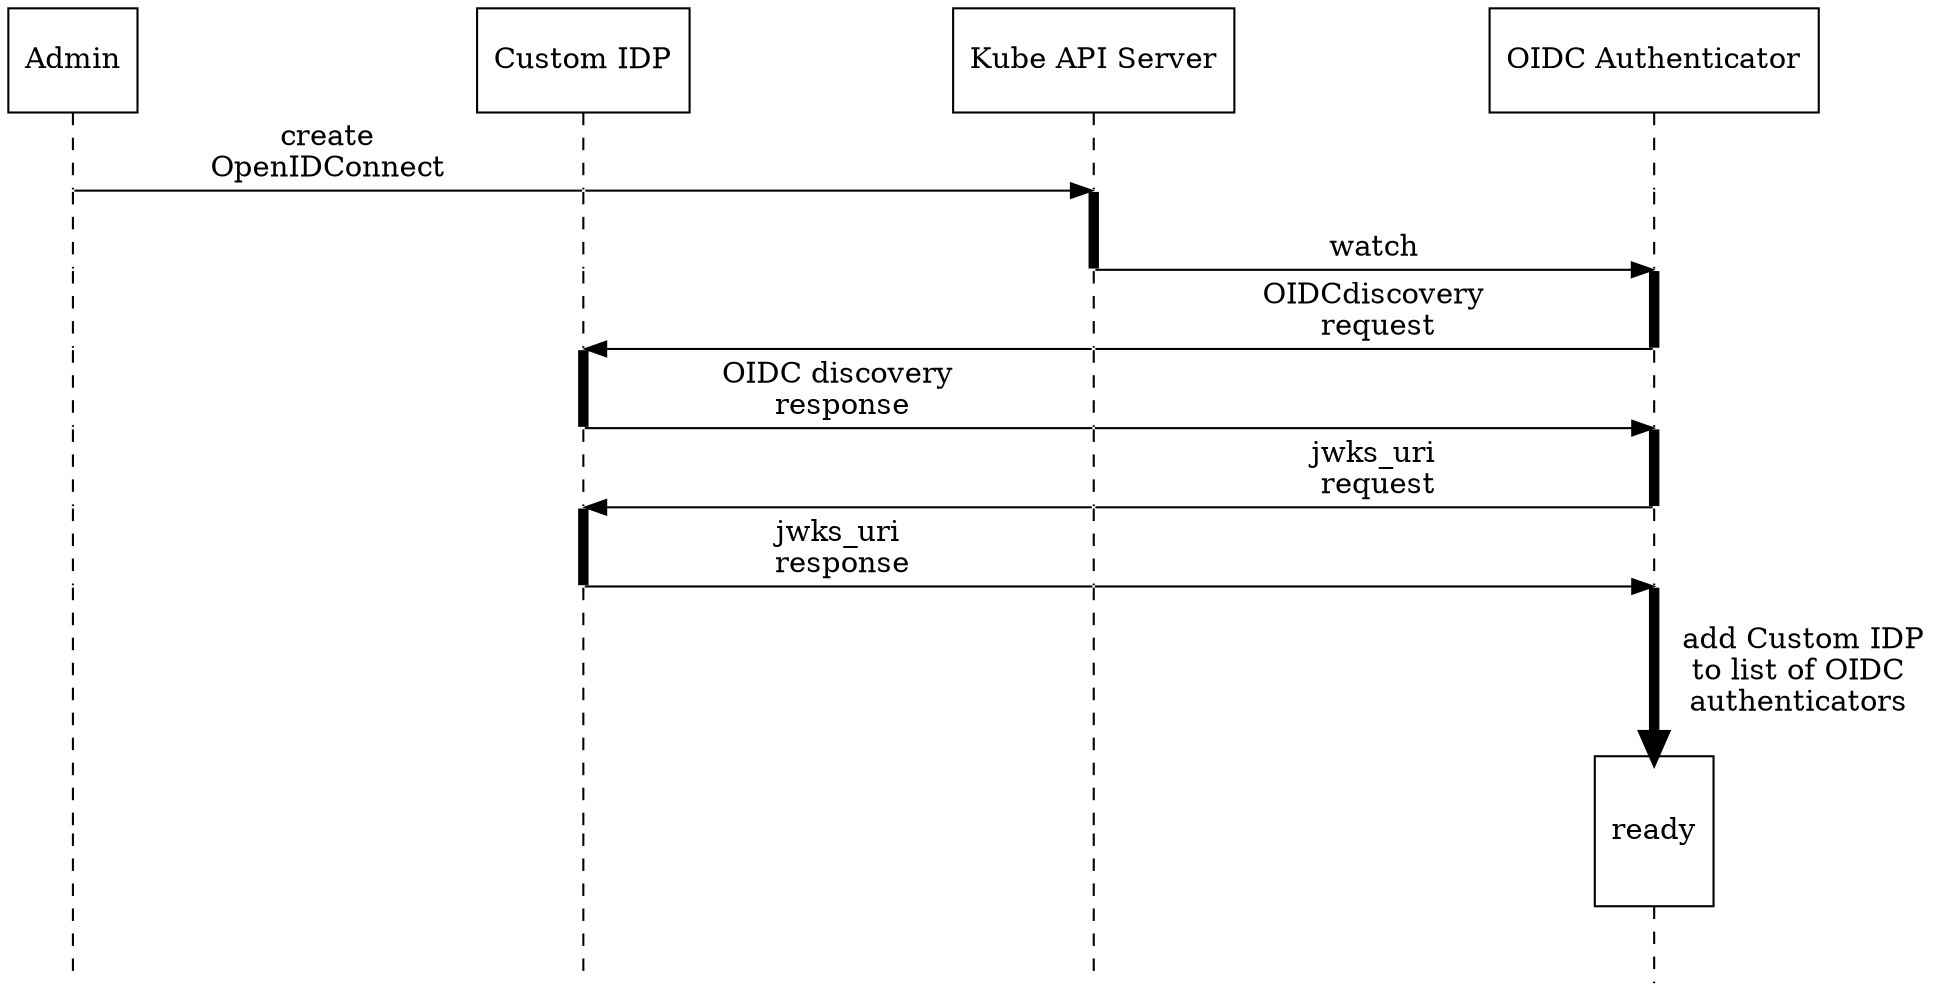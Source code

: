 digraph oidc_registration {
    graph [overlap=true, splines=line, nodesep=1.7, ordering=out];
    edge [arrowhead=none];
    node [shape=none, width=0, height=0, label=""];

    {
        rank=same;
        node[shape=rectangle, height=0.7];
        admin[label="Admin"];
        idpr[label="Custom IDP"];
        k8sr[label="Kube API Server"];
        authr[label="OIDC Authenticator"];
    }

    // Draw vertical lines
    {
        edge [style=dashed,weight=6];
        admin -> ar1;
        ar1 -> ar2;
        ar2 -> ar3;
        ar3 -> ar4;
        ar4 -> ar5;
        ar5 -> ar6;
        ar6 -> ar7;
        ar7 -> ar8;
    }
    {
        edge [style=dashed, weight=6];
        idpr -> br1;
        br1 -> br2;
        br2 -> br3;
        br3 -> br4 [penwidth=5,style=solid];
        br4 -> br5;
        br5 -> br6 [penwidth=5,style=solid];
        br6 -> br7;
        br7 -> br8;
    }
    {
        edge [style=dashed, weight=6];
        k8sr -> cr1;
        cr1 -> cr2 [penwidth=5,style=solid];
        cr2 -> cr3;
        cr3 -> cr4;
        cr4 -> cr5;
        cr5 -> cr6;
        cr6 -> cr7;
        cr7 -> cr8;
    }
    {
        dr7[label="ready",shape=rectangle,height=1]
        edge [style=dashed, weight=6];
        authr -> dr1;
        dr1 -> dr2;
        dr2 -> dr3[penwidth=5,style=solid];
        dr3 -> dr4;
        dr4 -> dr5[penwidth=5,style=solid];
        dr5 -> dr6;
        dr6 -> dr7 [label="   add Custom IDP\n  to list of OIDC\n  authenticators",penwidth=5,style=solid,arrowhead=normal];
        dr7 -> dr8;
    }
    // Draws activations
     { rank=same; ar1 -> br1 [label="create\nOpenIDConnect"]; br1 -> cr1 [arrowhead=normal] }
     { rank=same; cr2 -> dr2 [label="watch",arrowhead=normal] }
     { rank=same; br3 -> cr3 [arrowhead=normal,dir=back] cr3 -> dr3 [label="OIDCdiscovery\n request"];  }
     { rank=same; br5 -> cr5 [arrowhead=normal,dir=back] cr5 -> dr5 [label="jwks_uri\n request"];  }
     { rank=same; br4 -> cr4 [label="OIDC discovery\n response"]; cr4 -> dr4 [arrowhead=normal] }
     { rank=same; br6 -> cr6 [label="jwks_uri\n response"]; cr6 -> dr6 [arrowhead=normal] }
}

